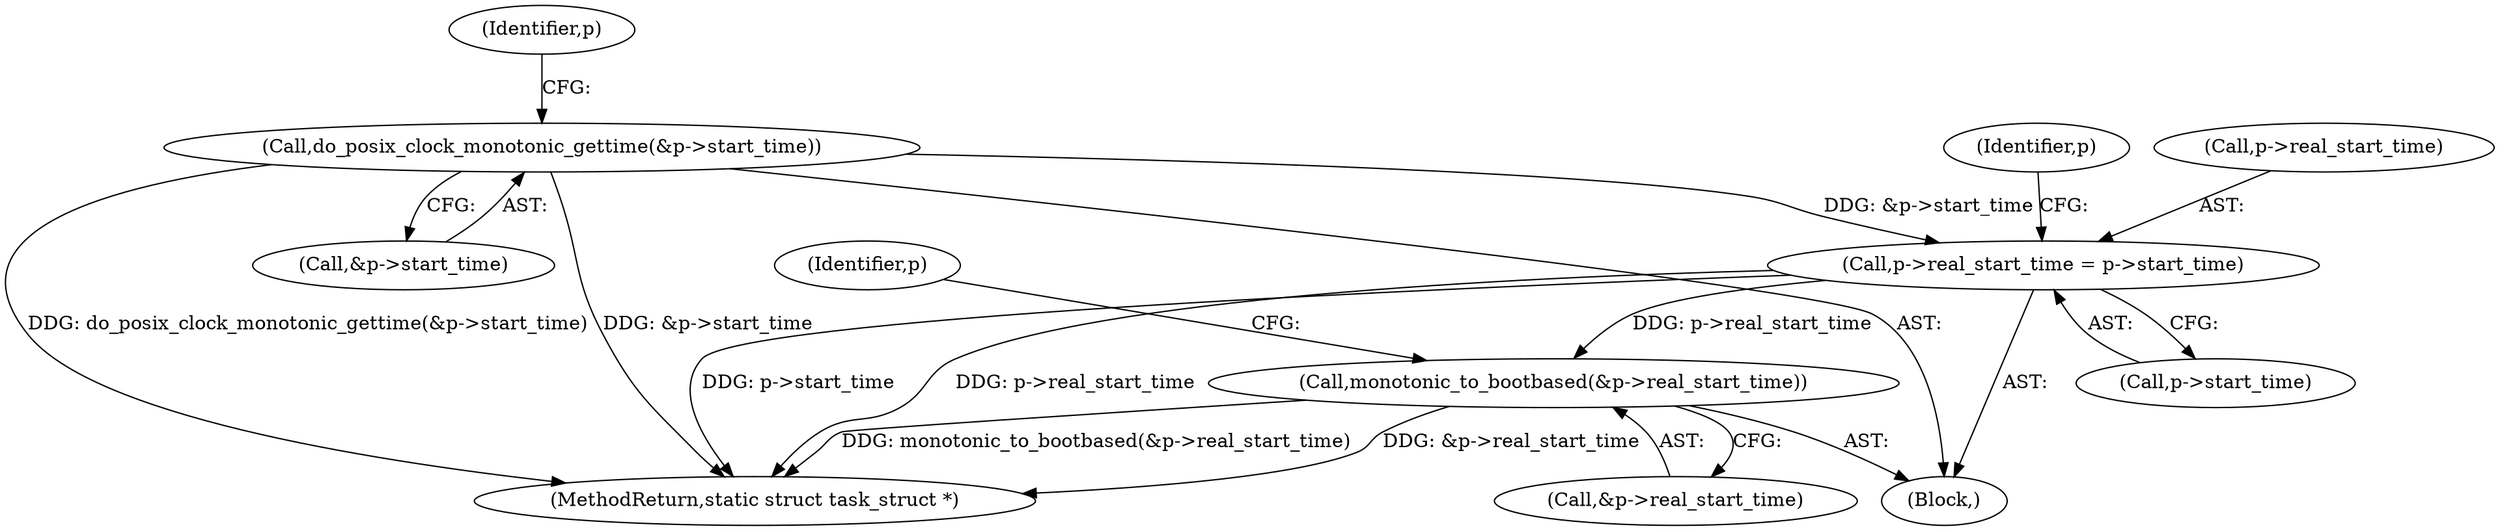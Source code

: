 digraph "0_linux_b69f2292063d2caf37ca9aec7d63ded203701bf3_1@pointer" {
"1000391" [label="(Call,do_posix_clock_monotonic_gettime(&p->start_time))"];
"1000396" [label="(Call,p->real_start_time = p->start_time)"];
"1000403" [label="(Call,monotonic_to_bootbased(&p->real_start_time))"];
"1000130" [label="(Block,)"];
"1000410" [label="(Identifier,p)"];
"1001149" [label="(MethodReturn,static struct task_struct *)"];
"1000400" [label="(Call,p->start_time)"];
"1000406" [label="(Identifier,p)"];
"1000392" [label="(Call,&p->start_time)"];
"1000398" [label="(Identifier,p)"];
"1000396" [label="(Call,p->real_start_time = p->start_time)"];
"1000404" [label="(Call,&p->real_start_time)"];
"1000403" [label="(Call,monotonic_to_bootbased(&p->real_start_time))"];
"1000391" [label="(Call,do_posix_clock_monotonic_gettime(&p->start_time))"];
"1000397" [label="(Call,p->real_start_time)"];
"1000391" -> "1000130"  [label="AST: "];
"1000391" -> "1000392"  [label="CFG: "];
"1000392" -> "1000391"  [label="AST: "];
"1000398" -> "1000391"  [label="CFG: "];
"1000391" -> "1001149"  [label="DDG: &p->start_time"];
"1000391" -> "1001149"  [label="DDG: do_posix_clock_monotonic_gettime(&p->start_time)"];
"1000391" -> "1000396"  [label="DDG: &p->start_time"];
"1000396" -> "1000130"  [label="AST: "];
"1000396" -> "1000400"  [label="CFG: "];
"1000397" -> "1000396"  [label="AST: "];
"1000400" -> "1000396"  [label="AST: "];
"1000406" -> "1000396"  [label="CFG: "];
"1000396" -> "1001149"  [label="DDG: p->real_start_time"];
"1000396" -> "1001149"  [label="DDG: p->start_time"];
"1000396" -> "1000403"  [label="DDG: p->real_start_time"];
"1000403" -> "1000130"  [label="AST: "];
"1000403" -> "1000404"  [label="CFG: "];
"1000404" -> "1000403"  [label="AST: "];
"1000410" -> "1000403"  [label="CFG: "];
"1000403" -> "1001149"  [label="DDG: &p->real_start_time"];
"1000403" -> "1001149"  [label="DDG: monotonic_to_bootbased(&p->real_start_time)"];
}
